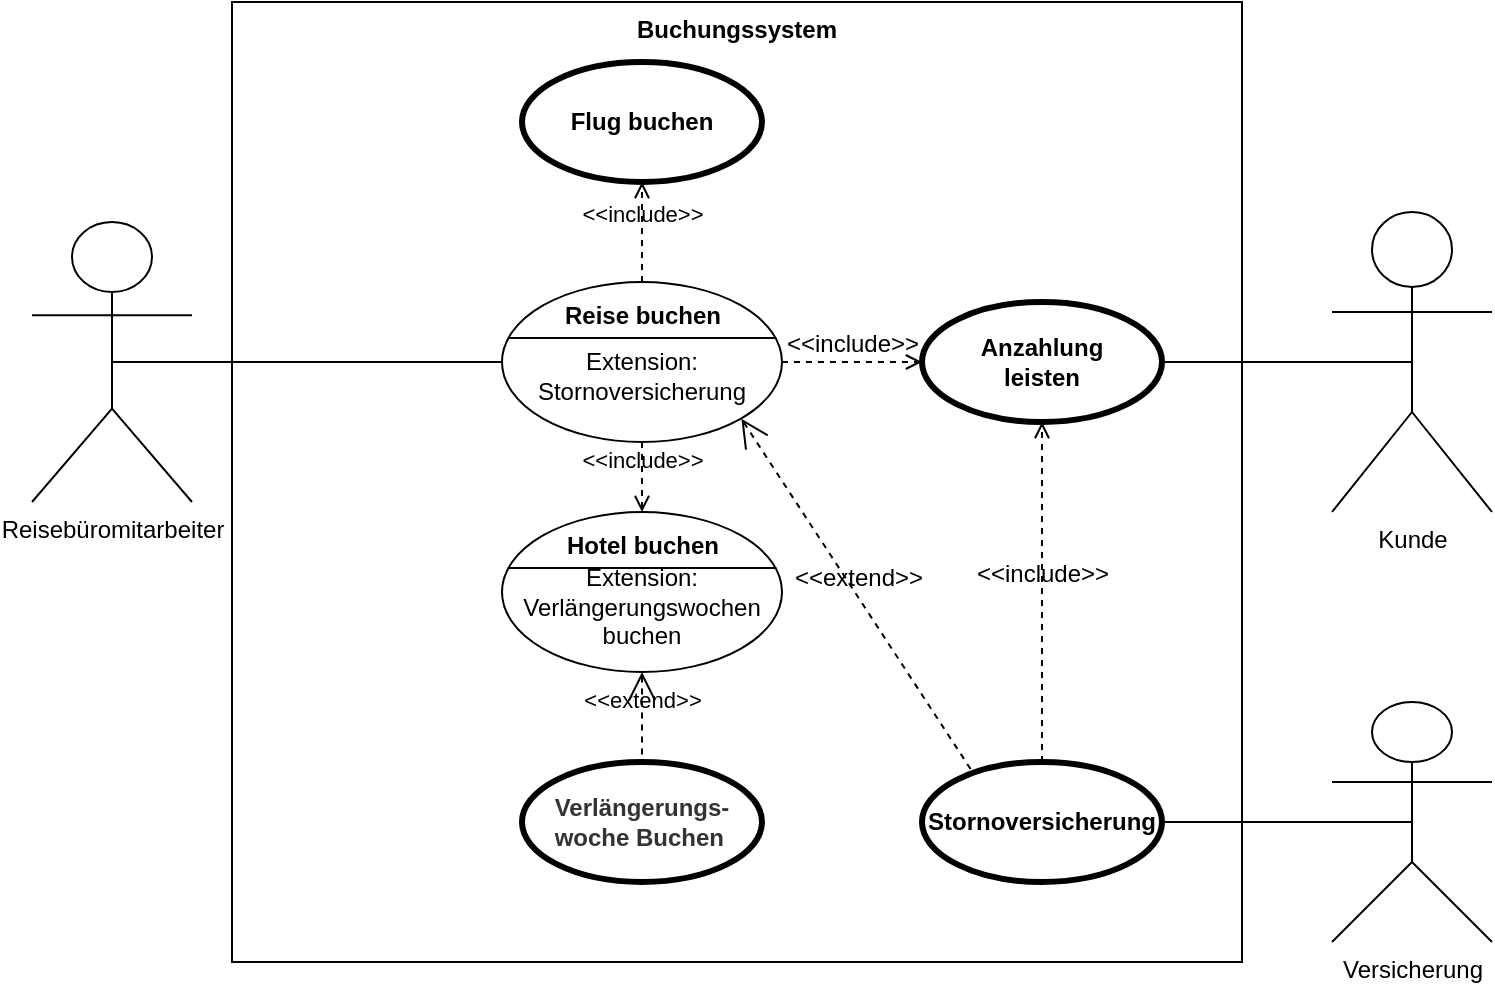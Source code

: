 <mxfile version="20.3.0" type="device"><diagram id="4axDnrScwhj4NIY8egKU" name="Page-1"><mxGraphModel dx="1038" dy="539" grid="1" gridSize="10" guides="1" tooltips="1" connect="1" arrows="1" fold="1" page="1" pageScale="1" pageWidth="827" pageHeight="1169" math="0" shadow="0"><root><mxCell id="0"/><mxCell id="1" parent="0"/><mxCell id="A6KdD6zLrnxWNebHSqcn-1" value="Buchungssystem" style="shape=rect;html=1;verticalAlign=top;fontStyle=1;whiteSpace=wrap;align=center;" vertex="1" parent="1"><mxGeometry x="180" y="30" width="505" height="480" as="geometry"/></mxCell><mxCell id="A6KdD6zLrnxWNebHSqcn-2" value="Reisebüromitarbeiter" style="shape=umlActor;html=1;verticalLabelPosition=bottom;verticalAlign=top;align=center;" vertex="1" parent="1"><mxGeometry x="80" y="140" width="80" height="140" as="geometry"/></mxCell><mxCell id="A6KdD6zLrnxWNebHSqcn-3" value="Flug buchen" style="shape=ellipse;html=1;strokeWidth=3;fontStyle=1;whiteSpace=wrap;align=center;perimeter=ellipsePerimeter;" vertex="1" parent="1"><mxGeometry x="325" y="60" width="120" height="60" as="geometry"/></mxCell><mxCell id="A6KdD6zLrnxWNebHSqcn-7" value="&amp;lt;&amp;lt;include&amp;gt;&amp;gt;" style="edgeStyle=none;html=1;endArrow=open;verticalAlign=bottom;dashed=1;labelBackgroundColor=none;rounded=0;entryX=0.5;entryY=1;entryDx=0;entryDy=0;exitX=0.5;exitY=0;exitDx=0;exitDy=0;exitPerimeter=0;" edge="1" parent="1" source="A6KdD6zLrnxWNebHSqcn-40" target="A6KdD6zLrnxWNebHSqcn-3"><mxGeometry width="160" relative="1" as="geometry"><mxPoint x="385" y="180" as="sourcePoint"/><mxPoint x="485" y="260" as="targetPoint"/></mxGeometry></mxCell><mxCell id="A6KdD6zLrnxWNebHSqcn-11" value="&amp;lt;&amp;lt;include&amp;gt;&amp;gt;" style="edgeStyle=none;html=1;endArrow=open;verticalAlign=bottom;dashed=1;labelBackgroundColor=none;rounded=0;exitX=0.5;exitY=1;exitDx=0;exitDy=0;entryX=0.5;entryY=0;entryDx=0;entryDy=0;exitPerimeter=0;entryPerimeter=0;" edge="1" parent="1" source="A6KdD6zLrnxWNebHSqcn-40" target="A6KdD6zLrnxWNebHSqcn-44"><mxGeometry width="160" relative="1" as="geometry"><mxPoint x="385" y="240" as="sourcePoint"/><mxPoint x="385" y="290" as="targetPoint"/></mxGeometry></mxCell><mxCell id="A6KdD6zLrnxWNebHSqcn-12" value="" style="edgeStyle=none;html=1;endArrow=none;verticalAlign=bottom;rounded=0;entryX=0;entryY=0.5;entryDx=0;entryDy=0;exitX=0.5;exitY=0.5;exitDx=0;exitDy=0;exitPerimeter=0;startArrow=none;" edge="1" parent="1" source="A6KdD6zLrnxWNebHSqcn-40"><mxGeometry width="160" relative="1" as="geometry"><mxPoint x="430" y="290" as="sourcePoint"/><mxPoint x="325" y="210" as="targetPoint"/></mxGeometry></mxCell><mxCell id="A6KdD6zLrnxWNebHSqcn-16" value="&lt;div style=&quot;text-align: left;&quot;&gt;&lt;span style=&quot;background-color: initial;&quot;&gt;&lt;font style=&quot;font-size: 12px;&quot; face=&quot;sans-serif, sans-serif&quot; color=&quot;#333333&quot;&gt;Verlängerungs-&lt;/font&gt;&lt;/span&gt;&lt;/div&gt;&lt;div style=&quot;text-align: left;&quot;&gt;&lt;span style=&quot;background-color: initial;&quot;&gt;&lt;font style=&quot;font-size: 12px;&quot; face=&quot;sans-serif, sans-serif&quot; color=&quot;#333333&quot;&gt;woche Buchen&lt;/font&gt;&lt;/span&gt;&lt;/div&gt;" style="shape=ellipse;html=1;strokeWidth=3;fontStyle=1;whiteSpace=wrap;align=center;perimeter=ellipsePerimeter;" vertex="1" parent="1"><mxGeometry x="325" y="410" width="120" height="60" as="geometry"/></mxCell><mxCell id="A6KdD6zLrnxWNebHSqcn-17" value="&amp;lt;&amp;lt;extend&amp;gt;&amp;gt;" style="edgeStyle=none;html=1;startArrow=open;endArrow=none;startSize=12;verticalAlign=bottom;dashed=1;labelBackgroundColor=none;rounded=0;exitX=0.5;exitY=1;exitDx=0;exitDy=0;entryX=0.5;entryY=0;entryDx=0;entryDy=0;exitPerimeter=0;" edge="1" parent="1" source="A6KdD6zLrnxWNebHSqcn-44" target="A6KdD6zLrnxWNebHSqcn-16"><mxGeometry width="160" relative="1" as="geometry"><mxPoint x="385" y="350" as="sourcePoint"/><mxPoint x="445" y="370" as="targetPoint"/></mxGeometry></mxCell><mxCell id="A6KdD6zLrnxWNebHSqcn-23" value="Kunde" style="shape=umlActor;html=1;verticalLabelPosition=bottom;verticalAlign=top;align=center;fontSize=12;" vertex="1" parent="1"><mxGeometry x="730" y="135" width="80" height="150" as="geometry"/></mxCell><mxCell id="A6KdD6zLrnxWNebHSqcn-24" value="Anzahlung&lt;br&gt;leisten" style="shape=ellipse;html=1;strokeWidth=3;fontStyle=1;whiteSpace=wrap;align=center;perimeter=ellipsePerimeter;fontSize=12;" vertex="1" parent="1"><mxGeometry x="525" y="180" width="120" height="60" as="geometry"/></mxCell><mxCell id="A6KdD6zLrnxWNebHSqcn-27" value="&amp;lt;&amp;lt;include&amp;gt;&amp;gt;" style="edgeStyle=none;html=1;endArrow=open;verticalAlign=bottom;dashed=1;labelBackgroundColor=none;rounded=0;fontSize=12;entryX=0;entryY=0.5;entryDx=0;entryDy=0;exitX=1;exitY=0.5;exitDx=0;exitDy=0;exitPerimeter=0;" edge="1" parent="1" source="A6KdD6zLrnxWNebHSqcn-40" target="A6KdD6zLrnxWNebHSqcn-24"><mxGeometry width="160" relative="1" as="geometry"><mxPoint x="445" y="210" as="sourcePoint"/><mxPoint x="495" y="230" as="targetPoint"/></mxGeometry></mxCell><mxCell id="A6KdD6zLrnxWNebHSqcn-28" value="Stornoversicherung" style="shape=ellipse;html=1;strokeWidth=3;fontStyle=1;whiteSpace=wrap;align=center;perimeter=ellipsePerimeter;fontSize=12;" vertex="1" parent="1"><mxGeometry x="525" y="410" width="120" height="60" as="geometry"/></mxCell><mxCell id="A6KdD6zLrnxWNebHSqcn-29" value="" style="edgeStyle=none;html=1;endArrow=none;verticalAlign=bottom;rounded=0;fontSize=12;entryX=0.5;entryY=0.5;entryDx=0;entryDy=0;entryPerimeter=0;exitX=1;exitY=0.5;exitDx=0;exitDy=0;" edge="1" parent="1" source="A6KdD6zLrnxWNebHSqcn-24" target="A6KdD6zLrnxWNebHSqcn-23"><mxGeometry width="160" relative="1" as="geometry"><mxPoint x="430" y="230" as="sourcePoint"/><mxPoint x="590" y="230" as="targetPoint"/></mxGeometry></mxCell><mxCell id="A6KdD6zLrnxWNebHSqcn-30" value="&amp;lt;&amp;lt;extend&amp;gt;&amp;gt;" style="edgeStyle=none;html=1;startArrow=open;endArrow=none;startSize=12;verticalAlign=bottom;dashed=1;labelBackgroundColor=none;rounded=0;fontSize=12;exitX=0.855;exitY=0.855;exitDx=0;exitDy=0;exitPerimeter=0;entryX=0.215;entryY=0.097;entryDx=0;entryDy=0;entryPerimeter=0;" edge="1" parent="1" source="A6KdD6zLrnxWNebHSqcn-40" target="A6KdD6zLrnxWNebHSqcn-28"><mxGeometry width="160" relative="1" as="geometry"><mxPoint x="335" y="230" as="sourcePoint"/><mxPoint x="445" y="240" as="targetPoint"/></mxGeometry></mxCell><mxCell id="A6KdD6zLrnxWNebHSqcn-31" value="Versicherung" style="shape=umlActor;html=1;verticalLabelPosition=bottom;verticalAlign=top;align=center;fontSize=12;" vertex="1" parent="1"><mxGeometry x="730" y="380" width="80" height="120" as="geometry"/></mxCell><mxCell id="A6KdD6zLrnxWNebHSqcn-32" value="" style="edgeStyle=none;html=1;endArrow=none;verticalAlign=bottom;rounded=0;fontSize=12;entryX=0.5;entryY=0.5;entryDx=0;entryDy=0;entryPerimeter=0;exitX=1;exitY=0.5;exitDx=0;exitDy=0;" edge="1" parent="1" source="A6KdD6zLrnxWNebHSqcn-28" target="A6KdD6zLrnxWNebHSqcn-31"><mxGeometry width="160" relative="1" as="geometry"><mxPoint x="430" y="330" as="sourcePoint"/><mxPoint x="590" y="330" as="targetPoint"/></mxGeometry></mxCell><mxCell id="A6KdD6zLrnxWNebHSqcn-33" value="&amp;lt;&amp;lt;include&amp;gt;&amp;gt;" style="edgeStyle=none;html=1;endArrow=open;verticalAlign=bottom;dashed=1;labelBackgroundColor=none;rounded=0;fontSize=12;exitX=0.5;exitY=0;exitDx=0;exitDy=0;entryX=0.5;entryY=1;entryDx=0;entryDy=0;" edge="1" parent="1" source="A6KdD6zLrnxWNebHSqcn-28" target="A6KdD6zLrnxWNebHSqcn-24"><mxGeometry width="160" relative="1" as="geometry"><mxPoint x="545" y="310" as="sourcePoint"/><mxPoint x="705" y="310" as="targetPoint"/></mxGeometry></mxCell><mxCell id="A6KdD6zLrnxWNebHSqcn-40" value="&lt;br&gt;Extension:&lt;br&gt;Stornoversicherung" style="html=1;shape=mxgraph.sysml.useCaseExtPt;whiteSpace=wrap;align=center;fontSize=12;" vertex="1" parent="1"><mxGeometry x="315" y="170" width="140" height="80" as="geometry"/></mxCell><mxCell id="A6KdD6zLrnxWNebHSqcn-41" value="Reise buchen" style="resizable=0;html=1;verticalAlign=middle;align=center;labelBackgroundColor=none;fontStyle=1;fontSize=12;" connectable="0" vertex="1" parent="A6KdD6zLrnxWNebHSqcn-40"><mxGeometry x="70" y="17" as="geometry"/></mxCell><mxCell id="A6KdD6zLrnxWNebHSqcn-42" value="" style="edgeStyle=none;html=1;endArrow=none;verticalAlign=bottom;rounded=0;entryX=0;entryY=0.5;entryDx=0;entryDy=0;exitX=0.5;exitY=0.5;exitDx=0;exitDy=0;exitPerimeter=0;" edge="1" parent="1" source="A6KdD6zLrnxWNebHSqcn-2" target="A6KdD6zLrnxWNebHSqcn-40"><mxGeometry width="160" relative="1" as="geometry"><mxPoint x="120" y="210" as="sourcePoint"/><mxPoint x="325" y="210" as="targetPoint"/></mxGeometry></mxCell><mxCell id="A6KdD6zLrnxWNebHSqcn-44" value="&lt;br&gt;Extension:&lt;br&gt;Verlängerungswochen&lt;br&gt;buchen" style="html=1;shape=mxgraph.sysml.useCaseExtPt;whiteSpace=wrap;align=center;fontSize=12;" vertex="1" parent="1"><mxGeometry x="315" y="285" width="140" height="80" as="geometry"/></mxCell><mxCell id="A6KdD6zLrnxWNebHSqcn-45" value="Hotel buchen" style="resizable=0;html=1;verticalAlign=middle;align=center;labelBackgroundColor=none;fontStyle=1;fontSize=12;" connectable="0" vertex="1" parent="A6KdD6zLrnxWNebHSqcn-44"><mxGeometry x="70" y="17" as="geometry"/></mxCell></root></mxGraphModel></diagram></mxfile>